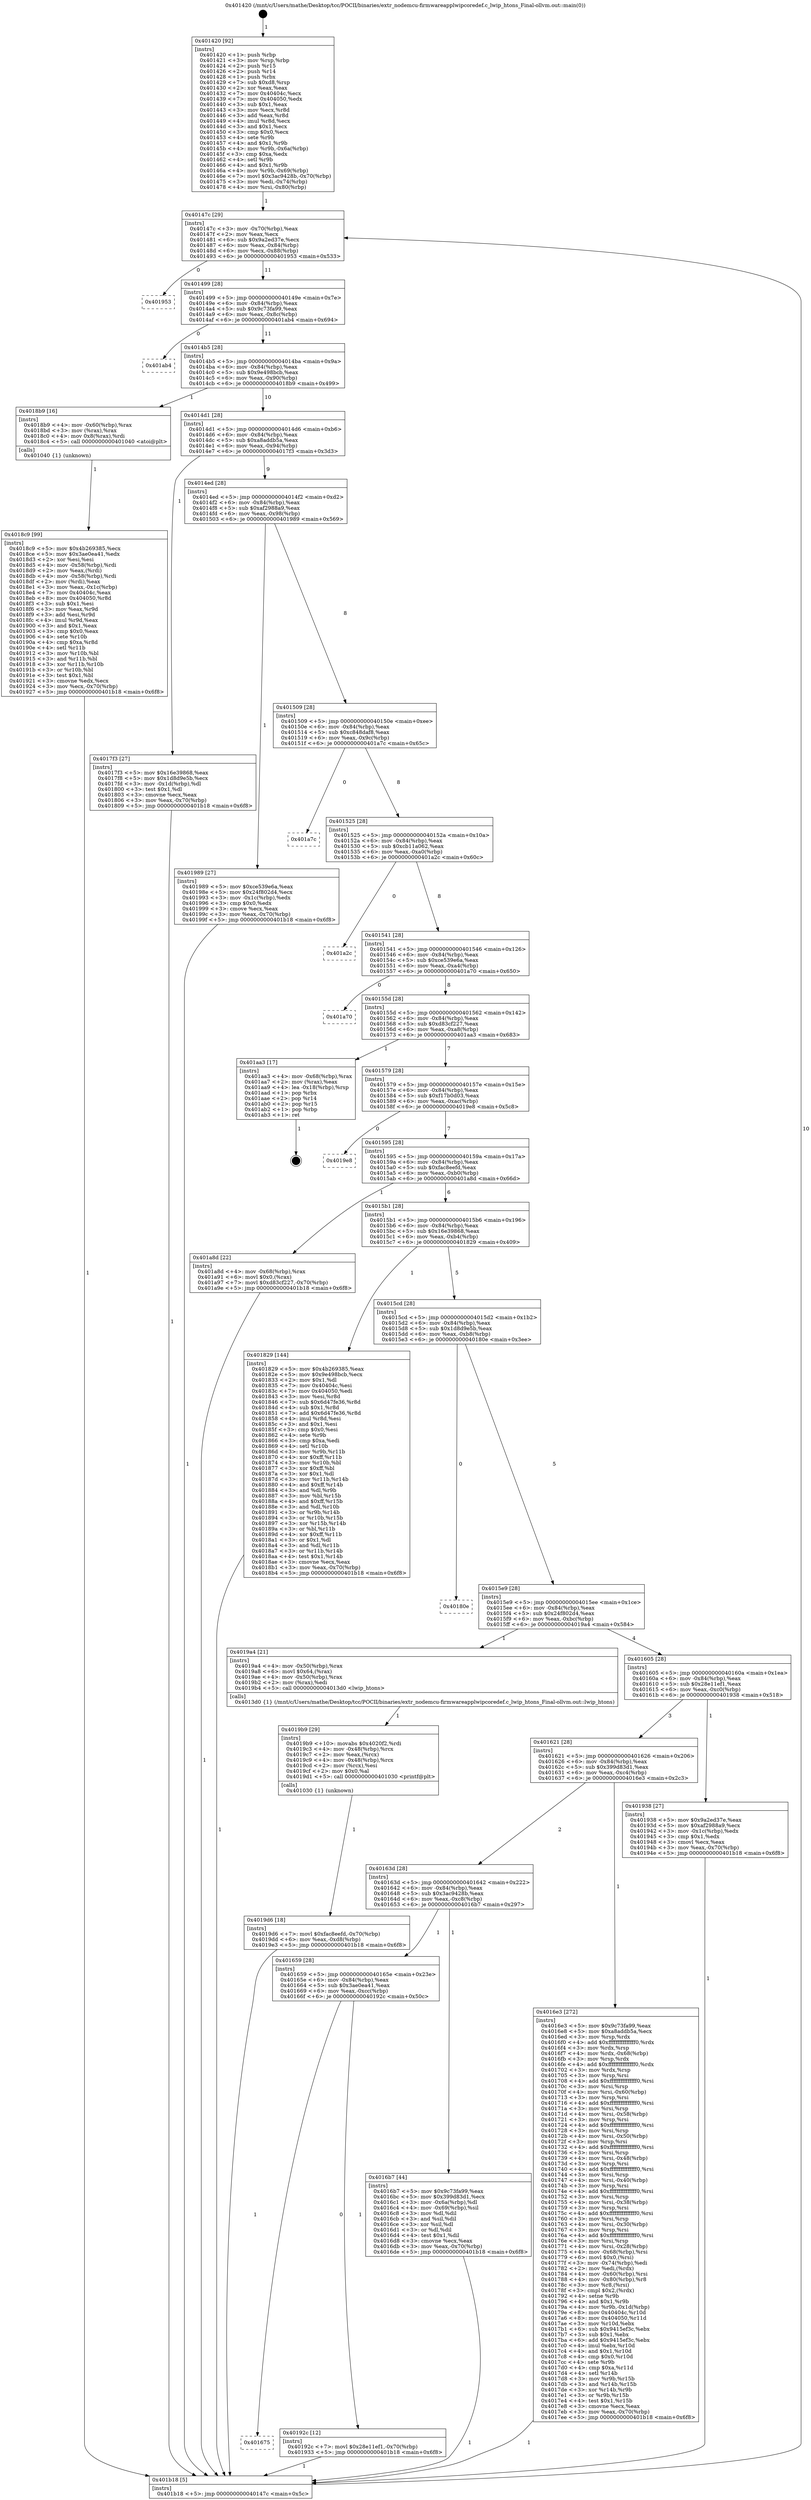 digraph "0x401420" {
  label = "0x401420 (/mnt/c/Users/mathe/Desktop/tcc/POCII/binaries/extr_nodemcu-firmwareapplwipcoredef.c_lwip_htons_Final-ollvm.out::main(0))"
  labelloc = "t"
  node[shape=record]

  Entry [label="",width=0.3,height=0.3,shape=circle,fillcolor=black,style=filled]
  "0x40147c" [label="{
     0x40147c [29]\l
     | [instrs]\l
     &nbsp;&nbsp;0x40147c \<+3\>: mov -0x70(%rbp),%eax\l
     &nbsp;&nbsp;0x40147f \<+2\>: mov %eax,%ecx\l
     &nbsp;&nbsp;0x401481 \<+6\>: sub $0x9a2ed37e,%ecx\l
     &nbsp;&nbsp;0x401487 \<+6\>: mov %eax,-0x84(%rbp)\l
     &nbsp;&nbsp;0x40148d \<+6\>: mov %ecx,-0x88(%rbp)\l
     &nbsp;&nbsp;0x401493 \<+6\>: je 0000000000401953 \<main+0x533\>\l
  }"]
  "0x401953" [label="{
     0x401953\l
  }", style=dashed]
  "0x401499" [label="{
     0x401499 [28]\l
     | [instrs]\l
     &nbsp;&nbsp;0x401499 \<+5\>: jmp 000000000040149e \<main+0x7e\>\l
     &nbsp;&nbsp;0x40149e \<+6\>: mov -0x84(%rbp),%eax\l
     &nbsp;&nbsp;0x4014a4 \<+5\>: sub $0x9c73fa99,%eax\l
     &nbsp;&nbsp;0x4014a9 \<+6\>: mov %eax,-0x8c(%rbp)\l
     &nbsp;&nbsp;0x4014af \<+6\>: je 0000000000401ab4 \<main+0x694\>\l
  }"]
  Exit [label="",width=0.3,height=0.3,shape=circle,fillcolor=black,style=filled,peripheries=2]
  "0x401ab4" [label="{
     0x401ab4\l
  }", style=dashed]
  "0x4014b5" [label="{
     0x4014b5 [28]\l
     | [instrs]\l
     &nbsp;&nbsp;0x4014b5 \<+5\>: jmp 00000000004014ba \<main+0x9a\>\l
     &nbsp;&nbsp;0x4014ba \<+6\>: mov -0x84(%rbp),%eax\l
     &nbsp;&nbsp;0x4014c0 \<+5\>: sub $0x9e498bcb,%eax\l
     &nbsp;&nbsp;0x4014c5 \<+6\>: mov %eax,-0x90(%rbp)\l
     &nbsp;&nbsp;0x4014cb \<+6\>: je 00000000004018b9 \<main+0x499\>\l
  }"]
  "0x4019d6" [label="{
     0x4019d6 [18]\l
     | [instrs]\l
     &nbsp;&nbsp;0x4019d6 \<+7\>: movl $0xfac8eefd,-0x70(%rbp)\l
     &nbsp;&nbsp;0x4019dd \<+6\>: mov %eax,-0xd8(%rbp)\l
     &nbsp;&nbsp;0x4019e3 \<+5\>: jmp 0000000000401b18 \<main+0x6f8\>\l
  }"]
  "0x4018b9" [label="{
     0x4018b9 [16]\l
     | [instrs]\l
     &nbsp;&nbsp;0x4018b9 \<+4\>: mov -0x60(%rbp),%rax\l
     &nbsp;&nbsp;0x4018bd \<+3\>: mov (%rax),%rax\l
     &nbsp;&nbsp;0x4018c0 \<+4\>: mov 0x8(%rax),%rdi\l
     &nbsp;&nbsp;0x4018c4 \<+5\>: call 0000000000401040 \<atoi@plt\>\l
     | [calls]\l
     &nbsp;&nbsp;0x401040 \{1\} (unknown)\l
  }"]
  "0x4014d1" [label="{
     0x4014d1 [28]\l
     | [instrs]\l
     &nbsp;&nbsp;0x4014d1 \<+5\>: jmp 00000000004014d6 \<main+0xb6\>\l
     &nbsp;&nbsp;0x4014d6 \<+6\>: mov -0x84(%rbp),%eax\l
     &nbsp;&nbsp;0x4014dc \<+5\>: sub $0xa8addb5a,%eax\l
     &nbsp;&nbsp;0x4014e1 \<+6\>: mov %eax,-0x94(%rbp)\l
     &nbsp;&nbsp;0x4014e7 \<+6\>: je 00000000004017f3 \<main+0x3d3\>\l
  }"]
  "0x4019b9" [label="{
     0x4019b9 [29]\l
     | [instrs]\l
     &nbsp;&nbsp;0x4019b9 \<+10\>: movabs $0x4020f2,%rdi\l
     &nbsp;&nbsp;0x4019c3 \<+4\>: mov -0x48(%rbp),%rcx\l
     &nbsp;&nbsp;0x4019c7 \<+2\>: mov %eax,(%rcx)\l
     &nbsp;&nbsp;0x4019c9 \<+4\>: mov -0x48(%rbp),%rcx\l
     &nbsp;&nbsp;0x4019cd \<+2\>: mov (%rcx),%esi\l
     &nbsp;&nbsp;0x4019cf \<+2\>: mov $0x0,%al\l
     &nbsp;&nbsp;0x4019d1 \<+5\>: call 0000000000401030 \<printf@plt\>\l
     | [calls]\l
     &nbsp;&nbsp;0x401030 \{1\} (unknown)\l
  }"]
  "0x4017f3" [label="{
     0x4017f3 [27]\l
     | [instrs]\l
     &nbsp;&nbsp;0x4017f3 \<+5\>: mov $0x16e39868,%eax\l
     &nbsp;&nbsp;0x4017f8 \<+5\>: mov $0x1d8d9e5b,%ecx\l
     &nbsp;&nbsp;0x4017fd \<+3\>: mov -0x1d(%rbp),%dl\l
     &nbsp;&nbsp;0x401800 \<+3\>: test $0x1,%dl\l
     &nbsp;&nbsp;0x401803 \<+3\>: cmovne %ecx,%eax\l
     &nbsp;&nbsp;0x401806 \<+3\>: mov %eax,-0x70(%rbp)\l
     &nbsp;&nbsp;0x401809 \<+5\>: jmp 0000000000401b18 \<main+0x6f8\>\l
  }"]
  "0x4014ed" [label="{
     0x4014ed [28]\l
     | [instrs]\l
     &nbsp;&nbsp;0x4014ed \<+5\>: jmp 00000000004014f2 \<main+0xd2\>\l
     &nbsp;&nbsp;0x4014f2 \<+6\>: mov -0x84(%rbp),%eax\l
     &nbsp;&nbsp;0x4014f8 \<+5\>: sub $0xaf2988a9,%eax\l
     &nbsp;&nbsp;0x4014fd \<+6\>: mov %eax,-0x98(%rbp)\l
     &nbsp;&nbsp;0x401503 \<+6\>: je 0000000000401989 \<main+0x569\>\l
  }"]
  "0x401675" [label="{
     0x401675\l
  }", style=dashed]
  "0x401989" [label="{
     0x401989 [27]\l
     | [instrs]\l
     &nbsp;&nbsp;0x401989 \<+5\>: mov $0xce539e6a,%eax\l
     &nbsp;&nbsp;0x40198e \<+5\>: mov $0x24f802d4,%ecx\l
     &nbsp;&nbsp;0x401993 \<+3\>: mov -0x1c(%rbp),%edx\l
     &nbsp;&nbsp;0x401996 \<+3\>: cmp $0x0,%edx\l
     &nbsp;&nbsp;0x401999 \<+3\>: cmove %ecx,%eax\l
     &nbsp;&nbsp;0x40199c \<+3\>: mov %eax,-0x70(%rbp)\l
     &nbsp;&nbsp;0x40199f \<+5\>: jmp 0000000000401b18 \<main+0x6f8\>\l
  }"]
  "0x401509" [label="{
     0x401509 [28]\l
     | [instrs]\l
     &nbsp;&nbsp;0x401509 \<+5\>: jmp 000000000040150e \<main+0xee\>\l
     &nbsp;&nbsp;0x40150e \<+6\>: mov -0x84(%rbp),%eax\l
     &nbsp;&nbsp;0x401514 \<+5\>: sub $0xc848daf8,%eax\l
     &nbsp;&nbsp;0x401519 \<+6\>: mov %eax,-0x9c(%rbp)\l
     &nbsp;&nbsp;0x40151f \<+6\>: je 0000000000401a7c \<main+0x65c\>\l
  }"]
  "0x40192c" [label="{
     0x40192c [12]\l
     | [instrs]\l
     &nbsp;&nbsp;0x40192c \<+7\>: movl $0x28e11ef1,-0x70(%rbp)\l
     &nbsp;&nbsp;0x401933 \<+5\>: jmp 0000000000401b18 \<main+0x6f8\>\l
  }"]
  "0x401a7c" [label="{
     0x401a7c\l
  }", style=dashed]
  "0x401525" [label="{
     0x401525 [28]\l
     | [instrs]\l
     &nbsp;&nbsp;0x401525 \<+5\>: jmp 000000000040152a \<main+0x10a\>\l
     &nbsp;&nbsp;0x40152a \<+6\>: mov -0x84(%rbp),%eax\l
     &nbsp;&nbsp;0x401530 \<+5\>: sub $0xcb11a062,%eax\l
     &nbsp;&nbsp;0x401535 \<+6\>: mov %eax,-0xa0(%rbp)\l
     &nbsp;&nbsp;0x40153b \<+6\>: je 0000000000401a2c \<main+0x60c\>\l
  }"]
  "0x4018c9" [label="{
     0x4018c9 [99]\l
     | [instrs]\l
     &nbsp;&nbsp;0x4018c9 \<+5\>: mov $0x4b269385,%ecx\l
     &nbsp;&nbsp;0x4018ce \<+5\>: mov $0x3ae0ea41,%edx\l
     &nbsp;&nbsp;0x4018d3 \<+2\>: xor %esi,%esi\l
     &nbsp;&nbsp;0x4018d5 \<+4\>: mov -0x58(%rbp),%rdi\l
     &nbsp;&nbsp;0x4018d9 \<+2\>: mov %eax,(%rdi)\l
     &nbsp;&nbsp;0x4018db \<+4\>: mov -0x58(%rbp),%rdi\l
     &nbsp;&nbsp;0x4018df \<+2\>: mov (%rdi),%eax\l
     &nbsp;&nbsp;0x4018e1 \<+3\>: mov %eax,-0x1c(%rbp)\l
     &nbsp;&nbsp;0x4018e4 \<+7\>: mov 0x40404c,%eax\l
     &nbsp;&nbsp;0x4018eb \<+8\>: mov 0x404050,%r8d\l
     &nbsp;&nbsp;0x4018f3 \<+3\>: sub $0x1,%esi\l
     &nbsp;&nbsp;0x4018f6 \<+3\>: mov %eax,%r9d\l
     &nbsp;&nbsp;0x4018f9 \<+3\>: add %esi,%r9d\l
     &nbsp;&nbsp;0x4018fc \<+4\>: imul %r9d,%eax\l
     &nbsp;&nbsp;0x401900 \<+3\>: and $0x1,%eax\l
     &nbsp;&nbsp;0x401903 \<+3\>: cmp $0x0,%eax\l
     &nbsp;&nbsp;0x401906 \<+4\>: sete %r10b\l
     &nbsp;&nbsp;0x40190a \<+4\>: cmp $0xa,%r8d\l
     &nbsp;&nbsp;0x40190e \<+4\>: setl %r11b\l
     &nbsp;&nbsp;0x401912 \<+3\>: mov %r10b,%bl\l
     &nbsp;&nbsp;0x401915 \<+3\>: and %r11b,%bl\l
     &nbsp;&nbsp;0x401918 \<+3\>: xor %r11b,%r10b\l
     &nbsp;&nbsp;0x40191b \<+3\>: or %r10b,%bl\l
     &nbsp;&nbsp;0x40191e \<+3\>: test $0x1,%bl\l
     &nbsp;&nbsp;0x401921 \<+3\>: cmovne %edx,%ecx\l
     &nbsp;&nbsp;0x401924 \<+3\>: mov %ecx,-0x70(%rbp)\l
     &nbsp;&nbsp;0x401927 \<+5\>: jmp 0000000000401b18 \<main+0x6f8\>\l
  }"]
  "0x401a2c" [label="{
     0x401a2c\l
  }", style=dashed]
  "0x401541" [label="{
     0x401541 [28]\l
     | [instrs]\l
     &nbsp;&nbsp;0x401541 \<+5\>: jmp 0000000000401546 \<main+0x126\>\l
     &nbsp;&nbsp;0x401546 \<+6\>: mov -0x84(%rbp),%eax\l
     &nbsp;&nbsp;0x40154c \<+5\>: sub $0xce539e6a,%eax\l
     &nbsp;&nbsp;0x401551 \<+6\>: mov %eax,-0xa4(%rbp)\l
     &nbsp;&nbsp;0x401557 \<+6\>: je 0000000000401a70 \<main+0x650\>\l
  }"]
  "0x401420" [label="{
     0x401420 [92]\l
     | [instrs]\l
     &nbsp;&nbsp;0x401420 \<+1\>: push %rbp\l
     &nbsp;&nbsp;0x401421 \<+3\>: mov %rsp,%rbp\l
     &nbsp;&nbsp;0x401424 \<+2\>: push %r15\l
     &nbsp;&nbsp;0x401426 \<+2\>: push %r14\l
     &nbsp;&nbsp;0x401428 \<+1\>: push %rbx\l
     &nbsp;&nbsp;0x401429 \<+7\>: sub $0xd8,%rsp\l
     &nbsp;&nbsp;0x401430 \<+2\>: xor %eax,%eax\l
     &nbsp;&nbsp;0x401432 \<+7\>: mov 0x40404c,%ecx\l
     &nbsp;&nbsp;0x401439 \<+7\>: mov 0x404050,%edx\l
     &nbsp;&nbsp;0x401440 \<+3\>: sub $0x1,%eax\l
     &nbsp;&nbsp;0x401443 \<+3\>: mov %ecx,%r8d\l
     &nbsp;&nbsp;0x401446 \<+3\>: add %eax,%r8d\l
     &nbsp;&nbsp;0x401449 \<+4\>: imul %r8d,%ecx\l
     &nbsp;&nbsp;0x40144d \<+3\>: and $0x1,%ecx\l
     &nbsp;&nbsp;0x401450 \<+3\>: cmp $0x0,%ecx\l
     &nbsp;&nbsp;0x401453 \<+4\>: sete %r9b\l
     &nbsp;&nbsp;0x401457 \<+4\>: and $0x1,%r9b\l
     &nbsp;&nbsp;0x40145b \<+4\>: mov %r9b,-0x6a(%rbp)\l
     &nbsp;&nbsp;0x40145f \<+3\>: cmp $0xa,%edx\l
     &nbsp;&nbsp;0x401462 \<+4\>: setl %r9b\l
     &nbsp;&nbsp;0x401466 \<+4\>: and $0x1,%r9b\l
     &nbsp;&nbsp;0x40146a \<+4\>: mov %r9b,-0x69(%rbp)\l
     &nbsp;&nbsp;0x40146e \<+7\>: movl $0x3ac9428b,-0x70(%rbp)\l
     &nbsp;&nbsp;0x401475 \<+3\>: mov %edi,-0x74(%rbp)\l
     &nbsp;&nbsp;0x401478 \<+4\>: mov %rsi,-0x80(%rbp)\l
  }"]
  "0x401a70" [label="{
     0x401a70\l
  }", style=dashed]
  "0x40155d" [label="{
     0x40155d [28]\l
     | [instrs]\l
     &nbsp;&nbsp;0x40155d \<+5\>: jmp 0000000000401562 \<main+0x142\>\l
     &nbsp;&nbsp;0x401562 \<+6\>: mov -0x84(%rbp),%eax\l
     &nbsp;&nbsp;0x401568 \<+5\>: sub $0xd83cf227,%eax\l
     &nbsp;&nbsp;0x40156d \<+6\>: mov %eax,-0xa8(%rbp)\l
     &nbsp;&nbsp;0x401573 \<+6\>: je 0000000000401aa3 \<main+0x683\>\l
  }"]
  "0x401b18" [label="{
     0x401b18 [5]\l
     | [instrs]\l
     &nbsp;&nbsp;0x401b18 \<+5\>: jmp 000000000040147c \<main+0x5c\>\l
  }"]
  "0x401aa3" [label="{
     0x401aa3 [17]\l
     | [instrs]\l
     &nbsp;&nbsp;0x401aa3 \<+4\>: mov -0x68(%rbp),%rax\l
     &nbsp;&nbsp;0x401aa7 \<+2\>: mov (%rax),%eax\l
     &nbsp;&nbsp;0x401aa9 \<+4\>: lea -0x18(%rbp),%rsp\l
     &nbsp;&nbsp;0x401aad \<+1\>: pop %rbx\l
     &nbsp;&nbsp;0x401aae \<+2\>: pop %r14\l
     &nbsp;&nbsp;0x401ab0 \<+2\>: pop %r15\l
     &nbsp;&nbsp;0x401ab2 \<+1\>: pop %rbp\l
     &nbsp;&nbsp;0x401ab3 \<+1\>: ret\l
  }"]
  "0x401579" [label="{
     0x401579 [28]\l
     | [instrs]\l
     &nbsp;&nbsp;0x401579 \<+5\>: jmp 000000000040157e \<main+0x15e\>\l
     &nbsp;&nbsp;0x40157e \<+6\>: mov -0x84(%rbp),%eax\l
     &nbsp;&nbsp;0x401584 \<+5\>: sub $0xf17b0d03,%eax\l
     &nbsp;&nbsp;0x401589 \<+6\>: mov %eax,-0xac(%rbp)\l
     &nbsp;&nbsp;0x40158f \<+6\>: je 00000000004019e8 \<main+0x5c8\>\l
  }"]
  "0x401659" [label="{
     0x401659 [28]\l
     | [instrs]\l
     &nbsp;&nbsp;0x401659 \<+5\>: jmp 000000000040165e \<main+0x23e\>\l
     &nbsp;&nbsp;0x40165e \<+6\>: mov -0x84(%rbp),%eax\l
     &nbsp;&nbsp;0x401664 \<+5\>: sub $0x3ae0ea41,%eax\l
     &nbsp;&nbsp;0x401669 \<+6\>: mov %eax,-0xcc(%rbp)\l
     &nbsp;&nbsp;0x40166f \<+6\>: je 000000000040192c \<main+0x50c\>\l
  }"]
  "0x4019e8" [label="{
     0x4019e8\l
  }", style=dashed]
  "0x401595" [label="{
     0x401595 [28]\l
     | [instrs]\l
     &nbsp;&nbsp;0x401595 \<+5\>: jmp 000000000040159a \<main+0x17a\>\l
     &nbsp;&nbsp;0x40159a \<+6\>: mov -0x84(%rbp),%eax\l
     &nbsp;&nbsp;0x4015a0 \<+5\>: sub $0xfac8eefd,%eax\l
     &nbsp;&nbsp;0x4015a5 \<+6\>: mov %eax,-0xb0(%rbp)\l
     &nbsp;&nbsp;0x4015ab \<+6\>: je 0000000000401a8d \<main+0x66d\>\l
  }"]
  "0x4016b7" [label="{
     0x4016b7 [44]\l
     | [instrs]\l
     &nbsp;&nbsp;0x4016b7 \<+5\>: mov $0x9c73fa99,%eax\l
     &nbsp;&nbsp;0x4016bc \<+5\>: mov $0x399d83d1,%ecx\l
     &nbsp;&nbsp;0x4016c1 \<+3\>: mov -0x6a(%rbp),%dl\l
     &nbsp;&nbsp;0x4016c4 \<+4\>: mov -0x69(%rbp),%sil\l
     &nbsp;&nbsp;0x4016c8 \<+3\>: mov %dl,%dil\l
     &nbsp;&nbsp;0x4016cb \<+3\>: and %sil,%dil\l
     &nbsp;&nbsp;0x4016ce \<+3\>: xor %sil,%dl\l
     &nbsp;&nbsp;0x4016d1 \<+3\>: or %dl,%dil\l
     &nbsp;&nbsp;0x4016d4 \<+4\>: test $0x1,%dil\l
     &nbsp;&nbsp;0x4016d8 \<+3\>: cmovne %ecx,%eax\l
     &nbsp;&nbsp;0x4016db \<+3\>: mov %eax,-0x70(%rbp)\l
     &nbsp;&nbsp;0x4016de \<+5\>: jmp 0000000000401b18 \<main+0x6f8\>\l
  }"]
  "0x401a8d" [label="{
     0x401a8d [22]\l
     | [instrs]\l
     &nbsp;&nbsp;0x401a8d \<+4\>: mov -0x68(%rbp),%rax\l
     &nbsp;&nbsp;0x401a91 \<+6\>: movl $0x0,(%rax)\l
     &nbsp;&nbsp;0x401a97 \<+7\>: movl $0xd83cf227,-0x70(%rbp)\l
     &nbsp;&nbsp;0x401a9e \<+5\>: jmp 0000000000401b18 \<main+0x6f8\>\l
  }"]
  "0x4015b1" [label="{
     0x4015b1 [28]\l
     | [instrs]\l
     &nbsp;&nbsp;0x4015b1 \<+5\>: jmp 00000000004015b6 \<main+0x196\>\l
     &nbsp;&nbsp;0x4015b6 \<+6\>: mov -0x84(%rbp),%eax\l
     &nbsp;&nbsp;0x4015bc \<+5\>: sub $0x16e39868,%eax\l
     &nbsp;&nbsp;0x4015c1 \<+6\>: mov %eax,-0xb4(%rbp)\l
     &nbsp;&nbsp;0x4015c7 \<+6\>: je 0000000000401829 \<main+0x409\>\l
  }"]
  "0x40163d" [label="{
     0x40163d [28]\l
     | [instrs]\l
     &nbsp;&nbsp;0x40163d \<+5\>: jmp 0000000000401642 \<main+0x222\>\l
     &nbsp;&nbsp;0x401642 \<+6\>: mov -0x84(%rbp),%eax\l
     &nbsp;&nbsp;0x401648 \<+5\>: sub $0x3ac9428b,%eax\l
     &nbsp;&nbsp;0x40164d \<+6\>: mov %eax,-0xc8(%rbp)\l
     &nbsp;&nbsp;0x401653 \<+6\>: je 00000000004016b7 \<main+0x297\>\l
  }"]
  "0x401829" [label="{
     0x401829 [144]\l
     | [instrs]\l
     &nbsp;&nbsp;0x401829 \<+5\>: mov $0x4b269385,%eax\l
     &nbsp;&nbsp;0x40182e \<+5\>: mov $0x9e498bcb,%ecx\l
     &nbsp;&nbsp;0x401833 \<+2\>: mov $0x1,%dl\l
     &nbsp;&nbsp;0x401835 \<+7\>: mov 0x40404c,%esi\l
     &nbsp;&nbsp;0x40183c \<+7\>: mov 0x404050,%edi\l
     &nbsp;&nbsp;0x401843 \<+3\>: mov %esi,%r8d\l
     &nbsp;&nbsp;0x401846 \<+7\>: sub $0x6d47fe36,%r8d\l
     &nbsp;&nbsp;0x40184d \<+4\>: sub $0x1,%r8d\l
     &nbsp;&nbsp;0x401851 \<+7\>: add $0x6d47fe36,%r8d\l
     &nbsp;&nbsp;0x401858 \<+4\>: imul %r8d,%esi\l
     &nbsp;&nbsp;0x40185c \<+3\>: and $0x1,%esi\l
     &nbsp;&nbsp;0x40185f \<+3\>: cmp $0x0,%esi\l
     &nbsp;&nbsp;0x401862 \<+4\>: sete %r9b\l
     &nbsp;&nbsp;0x401866 \<+3\>: cmp $0xa,%edi\l
     &nbsp;&nbsp;0x401869 \<+4\>: setl %r10b\l
     &nbsp;&nbsp;0x40186d \<+3\>: mov %r9b,%r11b\l
     &nbsp;&nbsp;0x401870 \<+4\>: xor $0xff,%r11b\l
     &nbsp;&nbsp;0x401874 \<+3\>: mov %r10b,%bl\l
     &nbsp;&nbsp;0x401877 \<+3\>: xor $0xff,%bl\l
     &nbsp;&nbsp;0x40187a \<+3\>: xor $0x1,%dl\l
     &nbsp;&nbsp;0x40187d \<+3\>: mov %r11b,%r14b\l
     &nbsp;&nbsp;0x401880 \<+4\>: and $0xff,%r14b\l
     &nbsp;&nbsp;0x401884 \<+3\>: and %dl,%r9b\l
     &nbsp;&nbsp;0x401887 \<+3\>: mov %bl,%r15b\l
     &nbsp;&nbsp;0x40188a \<+4\>: and $0xff,%r15b\l
     &nbsp;&nbsp;0x40188e \<+3\>: and %dl,%r10b\l
     &nbsp;&nbsp;0x401891 \<+3\>: or %r9b,%r14b\l
     &nbsp;&nbsp;0x401894 \<+3\>: or %r10b,%r15b\l
     &nbsp;&nbsp;0x401897 \<+3\>: xor %r15b,%r14b\l
     &nbsp;&nbsp;0x40189a \<+3\>: or %bl,%r11b\l
     &nbsp;&nbsp;0x40189d \<+4\>: xor $0xff,%r11b\l
     &nbsp;&nbsp;0x4018a1 \<+3\>: or $0x1,%dl\l
     &nbsp;&nbsp;0x4018a4 \<+3\>: and %dl,%r11b\l
     &nbsp;&nbsp;0x4018a7 \<+3\>: or %r11b,%r14b\l
     &nbsp;&nbsp;0x4018aa \<+4\>: test $0x1,%r14b\l
     &nbsp;&nbsp;0x4018ae \<+3\>: cmovne %ecx,%eax\l
     &nbsp;&nbsp;0x4018b1 \<+3\>: mov %eax,-0x70(%rbp)\l
     &nbsp;&nbsp;0x4018b4 \<+5\>: jmp 0000000000401b18 \<main+0x6f8\>\l
  }"]
  "0x4015cd" [label="{
     0x4015cd [28]\l
     | [instrs]\l
     &nbsp;&nbsp;0x4015cd \<+5\>: jmp 00000000004015d2 \<main+0x1b2\>\l
     &nbsp;&nbsp;0x4015d2 \<+6\>: mov -0x84(%rbp),%eax\l
     &nbsp;&nbsp;0x4015d8 \<+5\>: sub $0x1d8d9e5b,%eax\l
     &nbsp;&nbsp;0x4015dd \<+6\>: mov %eax,-0xb8(%rbp)\l
     &nbsp;&nbsp;0x4015e3 \<+6\>: je 000000000040180e \<main+0x3ee\>\l
  }"]
  "0x4016e3" [label="{
     0x4016e3 [272]\l
     | [instrs]\l
     &nbsp;&nbsp;0x4016e3 \<+5\>: mov $0x9c73fa99,%eax\l
     &nbsp;&nbsp;0x4016e8 \<+5\>: mov $0xa8addb5a,%ecx\l
     &nbsp;&nbsp;0x4016ed \<+3\>: mov %rsp,%rdx\l
     &nbsp;&nbsp;0x4016f0 \<+4\>: add $0xfffffffffffffff0,%rdx\l
     &nbsp;&nbsp;0x4016f4 \<+3\>: mov %rdx,%rsp\l
     &nbsp;&nbsp;0x4016f7 \<+4\>: mov %rdx,-0x68(%rbp)\l
     &nbsp;&nbsp;0x4016fb \<+3\>: mov %rsp,%rdx\l
     &nbsp;&nbsp;0x4016fe \<+4\>: add $0xfffffffffffffff0,%rdx\l
     &nbsp;&nbsp;0x401702 \<+3\>: mov %rdx,%rsp\l
     &nbsp;&nbsp;0x401705 \<+3\>: mov %rsp,%rsi\l
     &nbsp;&nbsp;0x401708 \<+4\>: add $0xfffffffffffffff0,%rsi\l
     &nbsp;&nbsp;0x40170c \<+3\>: mov %rsi,%rsp\l
     &nbsp;&nbsp;0x40170f \<+4\>: mov %rsi,-0x60(%rbp)\l
     &nbsp;&nbsp;0x401713 \<+3\>: mov %rsp,%rsi\l
     &nbsp;&nbsp;0x401716 \<+4\>: add $0xfffffffffffffff0,%rsi\l
     &nbsp;&nbsp;0x40171a \<+3\>: mov %rsi,%rsp\l
     &nbsp;&nbsp;0x40171d \<+4\>: mov %rsi,-0x58(%rbp)\l
     &nbsp;&nbsp;0x401721 \<+3\>: mov %rsp,%rsi\l
     &nbsp;&nbsp;0x401724 \<+4\>: add $0xfffffffffffffff0,%rsi\l
     &nbsp;&nbsp;0x401728 \<+3\>: mov %rsi,%rsp\l
     &nbsp;&nbsp;0x40172b \<+4\>: mov %rsi,-0x50(%rbp)\l
     &nbsp;&nbsp;0x40172f \<+3\>: mov %rsp,%rsi\l
     &nbsp;&nbsp;0x401732 \<+4\>: add $0xfffffffffffffff0,%rsi\l
     &nbsp;&nbsp;0x401736 \<+3\>: mov %rsi,%rsp\l
     &nbsp;&nbsp;0x401739 \<+4\>: mov %rsi,-0x48(%rbp)\l
     &nbsp;&nbsp;0x40173d \<+3\>: mov %rsp,%rsi\l
     &nbsp;&nbsp;0x401740 \<+4\>: add $0xfffffffffffffff0,%rsi\l
     &nbsp;&nbsp;0x401744 \<+3\>: mov %rsi,%rsp\l
     &nbsp;&nbsp;0x401747 \<+4\>: mov %rsi,-0x40(%rbp)\l
     &nbsp;&nbsp;0x40174b \<+3\>: mov %rsp,%rsi\l
     &nbsp;&nbsp;0x40174e \<+4\>: add $0xfffffffffffffff0,%rsi\l
     &nbsp;&nbsp;0x401752 \<+3\>: mov %rsi,%rsp\l
     &nbsp;&nbsp;0x401755 \<+4\>: mov %rsi,-0x38(%rbp)\l
     &nbsp;&nbsp;0x401759 \<+3\>: mov %rsp,%rsi\l
     &nbsp;&nbsp;0x40175c \<+4\>: add $0xfffffffffffffff0,%rsi\l
     &nbsp;&nbsp;0x401760 \<+3\>: mov %rsi,%rsp\l
     &nbsp;&nbsp;0x401763 \<+4\>: mov %rsi,-0x30(%rbp)\l
     &nbsp;&nbsp;0x401767 \<+3\>: mov %rsp,%rsi\l
     &nbsp;&nbsp;0x40176a \<+4\>: add $0xfffffffffffffff0,%rsi\l
     &nbsp;&nbsp;0x40176e \<+3\>: mov %rsi,%rsp\l
     &nbsp;&nbsp;0x401771 \<+4\>: mov %rsi,-0x28(%rbp)\l
     &nbsp;&nbsp;0x401775 \<+4\>: mov -0x68(%rbp),%rsi\l
     &nbsp;&nbsp;0x401779 \<+6\>: movl $0x0,(%rsi)\l
     &nbsp;&nbsp;0x40177f \<+3\>: mov -0x74(%rbp),%edi\l
     &nbsp;&nbsp;0x401782 \<+2\>: mov %edi,(%rdx)\l
     &nbsp;&nbsp;0x401784 \<+4\>: mov -0x60(%rbp),%rsi\l
     &nbsp;&nbsp;0x401788 \<+4\>: mov -0x80(%rbp),%r8\l
     &nbsp;&nbsp;0x40178c \<+3\>: mov %r8,(%rsi)\l
     &nbsp;&nbsp;0x40178f \<+3\>: cmpl $0x2,(%rdx)\l
     &nbsp;&nbsp;0x401792 \<+4\>: setne %r9b\l
     &nbsp;&nbsp;0x401796 \<+4\>: and $0x1,%r9b\l
     &nbsp;&nbsp;0x40179a \<+4\>: mov %r9b,-0x1d(%rbp)\l
     &nbsp;&nbsp;0x40179e \<+8\>: mov 0x40404c,%r10d\l
     &nbsp;&nbsp;0x4017a6 \<+8\>: mov 0x404050,%r11d\l
     &nbsp;&nbsp;0x4017ae \<+3\>: mov %r10d,%ebx\l
     &nbsp;&nbsp;0x4017b1 \<+6\>: sub $0x9415ef3c,%ebx\l
     &nbsp;&nbsp;0x4017b7 \<+3\>: sub $0x1,%ebx\l
     &nbsp;&nbsp;0x4017ba \<+6\>: add $0x9415ef3c,%ebx\l
     &nbsp;&nbsp;0x4017c0 \<+4\>: imul %ebx,%r10d\l
     &nbsp;&nbsp;0x4017c4 \<+4\>: and $0x1,%r10d\l
     &nbsp;&nbsp;0x4017c8 \<+4\>: cmp $0x0,%r10d\l
     &nbsp;&nbsp;0x4017cc \<+4\>: sete %r9b\l
     &nbsp;&nbsp;0x4017d0 \<+4\>: cmp $0xa,%r11d\l
     &nbsp;&nbsp;0x4017d4 \<+4\>: setl %r14b\l
     &nbsp;&nbsp;0x4017d8 \<+3\>: mov %r9b,%r15b\l
     &nbsp;&nbsp;0x4017db \<+3\>: and %r14b,%r15b\l
     &nbsp;&nbsp;0x4017de \<+3\>: xor %r14b,%r9b\l
     &nbsp;&nbsp;0x4017e1 \<+3\>: or %r9b,%r15b\l
     &nbsp;&nbsp;0x4017e4 \<+4\>: test $0x1,%r15b\l
     &nbsp;&nbsp;0x4017e8 \<+3\>: cmovne %ecx,%eax\l
     &nbsp;&nbsp;0x4017eb \<+3\>: mov %eax,-0x70(%rbp)\l
     &nbsp;&nbsp;0x4017ee \<+5\>: jmp 0000000000401b18 \<main+0x6f8\>\l
  }"]
  "0x40180e" [label="{
     0x40180e\l
  }", style=dashed]
  "0x4015e9" [label="{
     0x4015e9 [28]\l
     | [instrs]\l
     &nbsp;&nbsp;0x4015e9 \<+5\>: jmp 00000000004015ee \<main+0x1ce\>\l
     &nbsp;&nbsp;0x4015ee \<+6\>: mov -0x84(%rbp),%eax\l
     &nbsp;&nbsp;0x4015f4 \<+5\>: sub $0x24f802d4,%eax\l
     &nbsp;&nbsp;0x4015f9 \<+6\>: mov %eax,-0xbc(%rbp)\l
     &nbsp;&nbsp;0x4015ff \<+6\>: je 00000000004019a4 \<main+0x584\>\l
  }"]
  "0x401621" [label="{
     0x401621 [28]\l
     | [instrs]\l
     &nbsp;&nbsp;0x401621 \<+5\>: jmp 0000000000401626 \<main+0x206\>\l
     &nbsp;&nbsp;0x401626 \<+6\>: mov -0x84(%rbp),%eax\l
     &nbsp;&nbsp;0x40162c \<+5\>: sub $0x399d83d1,%eax\l
     &nbsp;&nbsp;0x401631 \<+6\>: mov %eax,-0xc4(%rbp)\l
     &nbsp;&nbsp;0x401637 \<+6\>: je 00000000004016e3 \<main+0x2c3\>\l
  }"]
  "0x4019a4" [label="{
     0x4019a4 [21]\l
     | [instrs]\l
     &nbsp;&nbsp;0x4019a4 \<+4\>: mov -0x50(%rbp),%rax\l
     &nbsp;&nbsp;0x4019a8 \<+6\>: movl $0x64,(%rax)\l
     &nbsp;&nbsp;0x4019ae \<+4\>: mov -0x50(%rbp),%rax\l
     &nbsp;&nbsp;0x4019b2 \<+2\>: mov (%rax),%edi\l
     &nbsp;&nbsp;0x4019b4 \<+5\>: call 00000000004013d0 \<lwip_htons\>\l
     | [calls]\l
     &nbsp;&nbsp;0x4013d0 \{1\} (/mnt/c/Users/mathe/Desktop/tcc/POCII/binaries/extr_nodemcu-firmwareapplwipcoredef.c_lwip_htons_Final-ollvm.out::lwip_htons)\l
  }"]
  "0x401605" [label="{
     0x401605 [28]\l
     | [instrs]\l
     &nbsp;&nbsp;0x401605 \<+5\>: jmp 000000000040160a \<main+0x1ea\>\l
     &nbsp;&nbsp;0x40160a \<+6\>: mov -0x84(%rbp),%eax\l
     &nbsp;&nbsp;0x401610 \<+5\>: sub $0x28e11ef1,%eax\l
     &nbsp;&nbsp;0x401615 \<+6\>: mov %eax,-0xc0(%rbp)\l
     &nbsp;&nbsp;0x40161b \<+6\>: je 0000000000401938 \<main+0x518\>\l
  }"]
  "0x401938" [label="{
     0x401938 [27]\l
     | [instrs]\l
     &nbsp;&nbsp;0x401938 \<+5\>: mov $0x9a2ed37e,%eax\l
     &nbsp;&nbsp;0x40193d \<+5\>: mov $0xaf2988a9,%ecx\l
     &nbsp;&nbsp;0x401942 \<+3\>: mov -0x1c(%rbp),%edx\l
     &nbsp;&nbsp;0x401945 \<+3\>: cmp $0x1,%edx\l
     &nbsp;&nbsp;0x401948 \<+3\>: cmovl %ecx,%eax\l
     &nbsp;&nbsp;0x40194b \<+3\>: mov %eax,-0x70(%rbp)\l
     &nbsp;&nbsp;0x40194e \<+5\>: jmp 0000000000401b18 \<main+0x6f8\>\l
  }"]
  Entry -> "0x401420" [label=" 1"]
  "0x40147c" -> "0x401953" [label=" 0"]
  "0x40147c" -> "0x401499" [label=" 11"]
  "0x401aa3" -> Exit [label=" 1"]
  "0x401499" -> "0x401ab4" [label=" 0"]
  "0x401499" -> "0x4014b5" [label=" 11"]
  "0x401a8d" -> "0x401b18" [label=" 1"]
  "0x4014b5" -> "0x4018b9" [label=" 1"]
  "0x4014b5" -> "0x4014d1" [label=" 10"]
  "0x4019d6" -> "0x401b18" [label=" 1"]
  "0x4014d1" -> "0x4017f3" [label=" 1"]
  "0x4014d1" -> "0x4014ed" [label=" 9"]
  "0x4019b9" -> "0x4019d6" [label=" 1"]
  "0x4014ed" -> "0x401989" [label=" 1"]
  "0x4014ed" -> "0x401509" [label=" 8"]
  "0x4019a4" -> "0x4019b9" [label=" 1"]
  "0x401509" -> "0x401a7c" [label=" 0"]
  "0x401509" -> "0x401525" [label=" 8"]
  "0x401989" -> "0x401b18" [label=" 1"]
  "0x401525" -> "0x401a2c" [label=" 0"]
  "0x401525" -> "0x401541" [label=" 8"]
  "0x40192c" -> "0x401b18" [label=" 1"]
  "0x401541" -> "0x401a70" [label=" 0"]
  "0x401541" -> "0x40155d" [label=" 8"]
  "0x401659" -> "0x40192c" [label=" 1"]
  "0x40155d" -> "0x401aa3" [label=" 1"]
  "0x40155d" -> "0x401579" [label=" 7"]
  "0x401938" -> "0x401b18" [label=" 1"]
  "0x401579" -> "0x4019e8" [label=" 0"]
  "0x401579" -> "0x401595" [label=" 7"]
  "0x4018c9" -> "0x401b18" [label=" 1"]
  "0x401595" -> "0x401a8d" [label=" 1"]
  "0x401595" -> "0x4015b1" [label=" 6"]
  "0x4018b9" -> "0x4018c9" [label=" 1"]
  "0x4015b1" -> "0x401829" [label=" 1"]
  "0x4015b1" -> "0x4015cd" [label=" 5"]
  "0x4017f3" -> "0x401b18" [label=" 1"]
  "0x4015cd" -> "0x40180e" [label=" 0"]
  "0x4015cd" -> "0x4015e9" [label=" 5"]
  "0x4016e3" -> "0x401b18" [label=" 1"]
  "0x4015e9" -> "0x4019a4" [label=" 1"]
  "0x4015e9" -> "0x401605" [label=" 4"]
  "0x401b18" -> "0x40147c" [label=" 10"]
  "0x401605" -> "0x401938" [label=" 1"]
  "0x401605" -> "0x401621" [label=" 3"]
  "0x401659" -> "0x401675" [label=" 0"]
  "0x401621" -> "0x4016e3" [label=" 1"]
  "0x401621" -> "0x40163d" [label=" 2"]
  "0x401829" -> "0x401b18" [label=" 1"]
  "0x40163d" -> "0x4016b7" [label=" 1"]
  "0x40163d" -> "0x401659" [label=" 1"]
  "0x4016b7" -> "0x401b18" [label=" 1"]
  "0x401420" -> "0x40147c" [label=" 1"]
}
